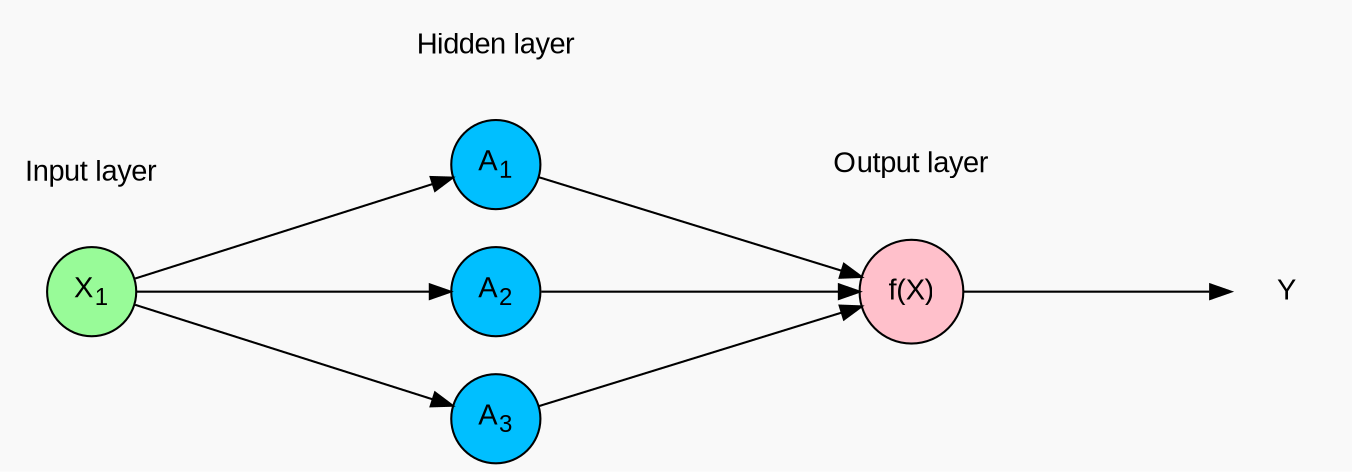 digraph g {
    graph [rankdir = LR;
           splines = false;
           ranksep = 1.5;
           bgcolor = "#f9f9f9"]

    node [fontname = Arial, shape = circle, style = filled]        

    {
      node [shape = plaintext, fillcolor = none]
      label_x [label = "Input layer"]
      label_a [label = "Hidden layer"]
      label_fx [label = "Output layer"]
      y [label = <Y>]
    }

    {
      node [fillcolor = palegreen]
      x1 [label = <X<sub>1</sub>>]
    }

    {
      node [fillcolor = deepskyblue]
      a1 [label = <A<sub>1</sub>>]
      a2 [label = <A<sub>2</sub>>]
      a3 [label = <A<sub>3</sub>>]
    }

    {
      node [fillcolor = pink]
      fx [label = <f(X)>]
    }

    edge [style = invis]

    { 
      rank=same;
      label_x -> x1;
    }

    { 
      rank=same;
      label_a -> a1 -> a2 -> a3;
    }

    { 
      rank=same;
      label_fx -> fx;
    }

    {
      edge [style=solid]
      {x1} -> {a1;a2;a3} -> fx -> y
    }
  }
